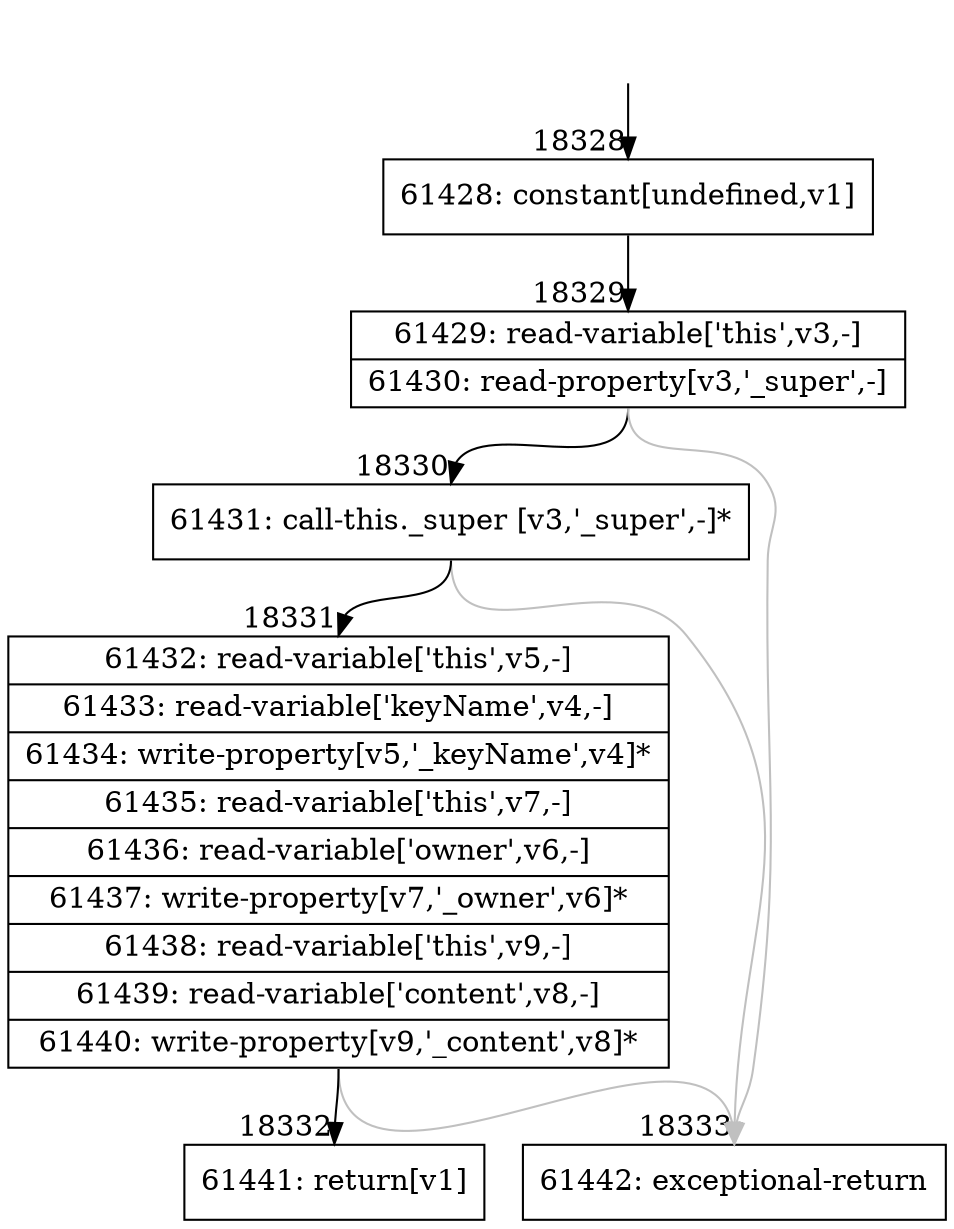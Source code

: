 digraph {
rankdir="TD"
BB_entry1578[shape=none,label=""];
BB_entry1578 -> BB18328 [tailport=s, headport=n, headlabel="    18328"]
BB18328 [shape=record label="{61428: constant[undefined,v1]}" ] 
BB18328 -> BB18329 [tailport=s, headport=n, headlabel="      18329"]
BB18329 [shape=record label="{61429: read-variable['this',v3,-]|61430: read-property[v3,'_super',-]}" ] 
BB18329 -> BB18330 [tailport=s, headport=n, headlabel="      18330"]
BB18329 -> BB18333 [tailport=s, headport=n, color=gray, headlabel="      18333"]
BB18330 [shape=record label="{61431: call-this._super [v3,'_super',-]*}" ] 
BB18330 -> BB18331 [tailport=s, headport=n, headlabel="      18331"]
BB18330 -> BB18333 [tailport=s, headport=n, color=gray]
BB18331 [shape=record label="{61432: read-variable['this',v5,-]|61433: read-variable['keyName',v4,-]|61434: write-property[v5,'_keyName',v4]*|61435: read-variable['this',v7,-]|61436: read-variable['owner',v6,-]|61437: write-property[v7,'_owner',v6]*|61438: read-variable['this',v9,-]|61439: read-variable['content',v8,-]|61440: write-property[v9,'_content',v8]*}" ] 
BB18331 -> BB18332 [tailport=s, headport=n, headlabel="      18332"]
BB18331 -> BB18333 [tailport=s, headport=n, color=gray]
BB18332 [shape=record label="{61441: return[v1]}" ] 
BB18333 [shape=record label="{61442: exceptional-return}" ] 
//#$~ 34522
}
